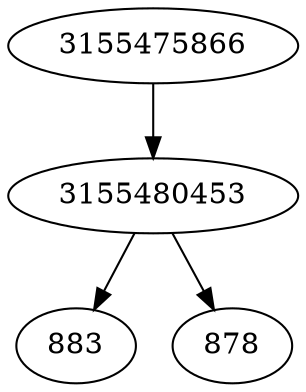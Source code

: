 strict digraph  {
3155475866;
883;
3155480453;
878;
3155475866 -> 3155480453;
3155480453 -> 883;
3155480453 -> 878;
}
